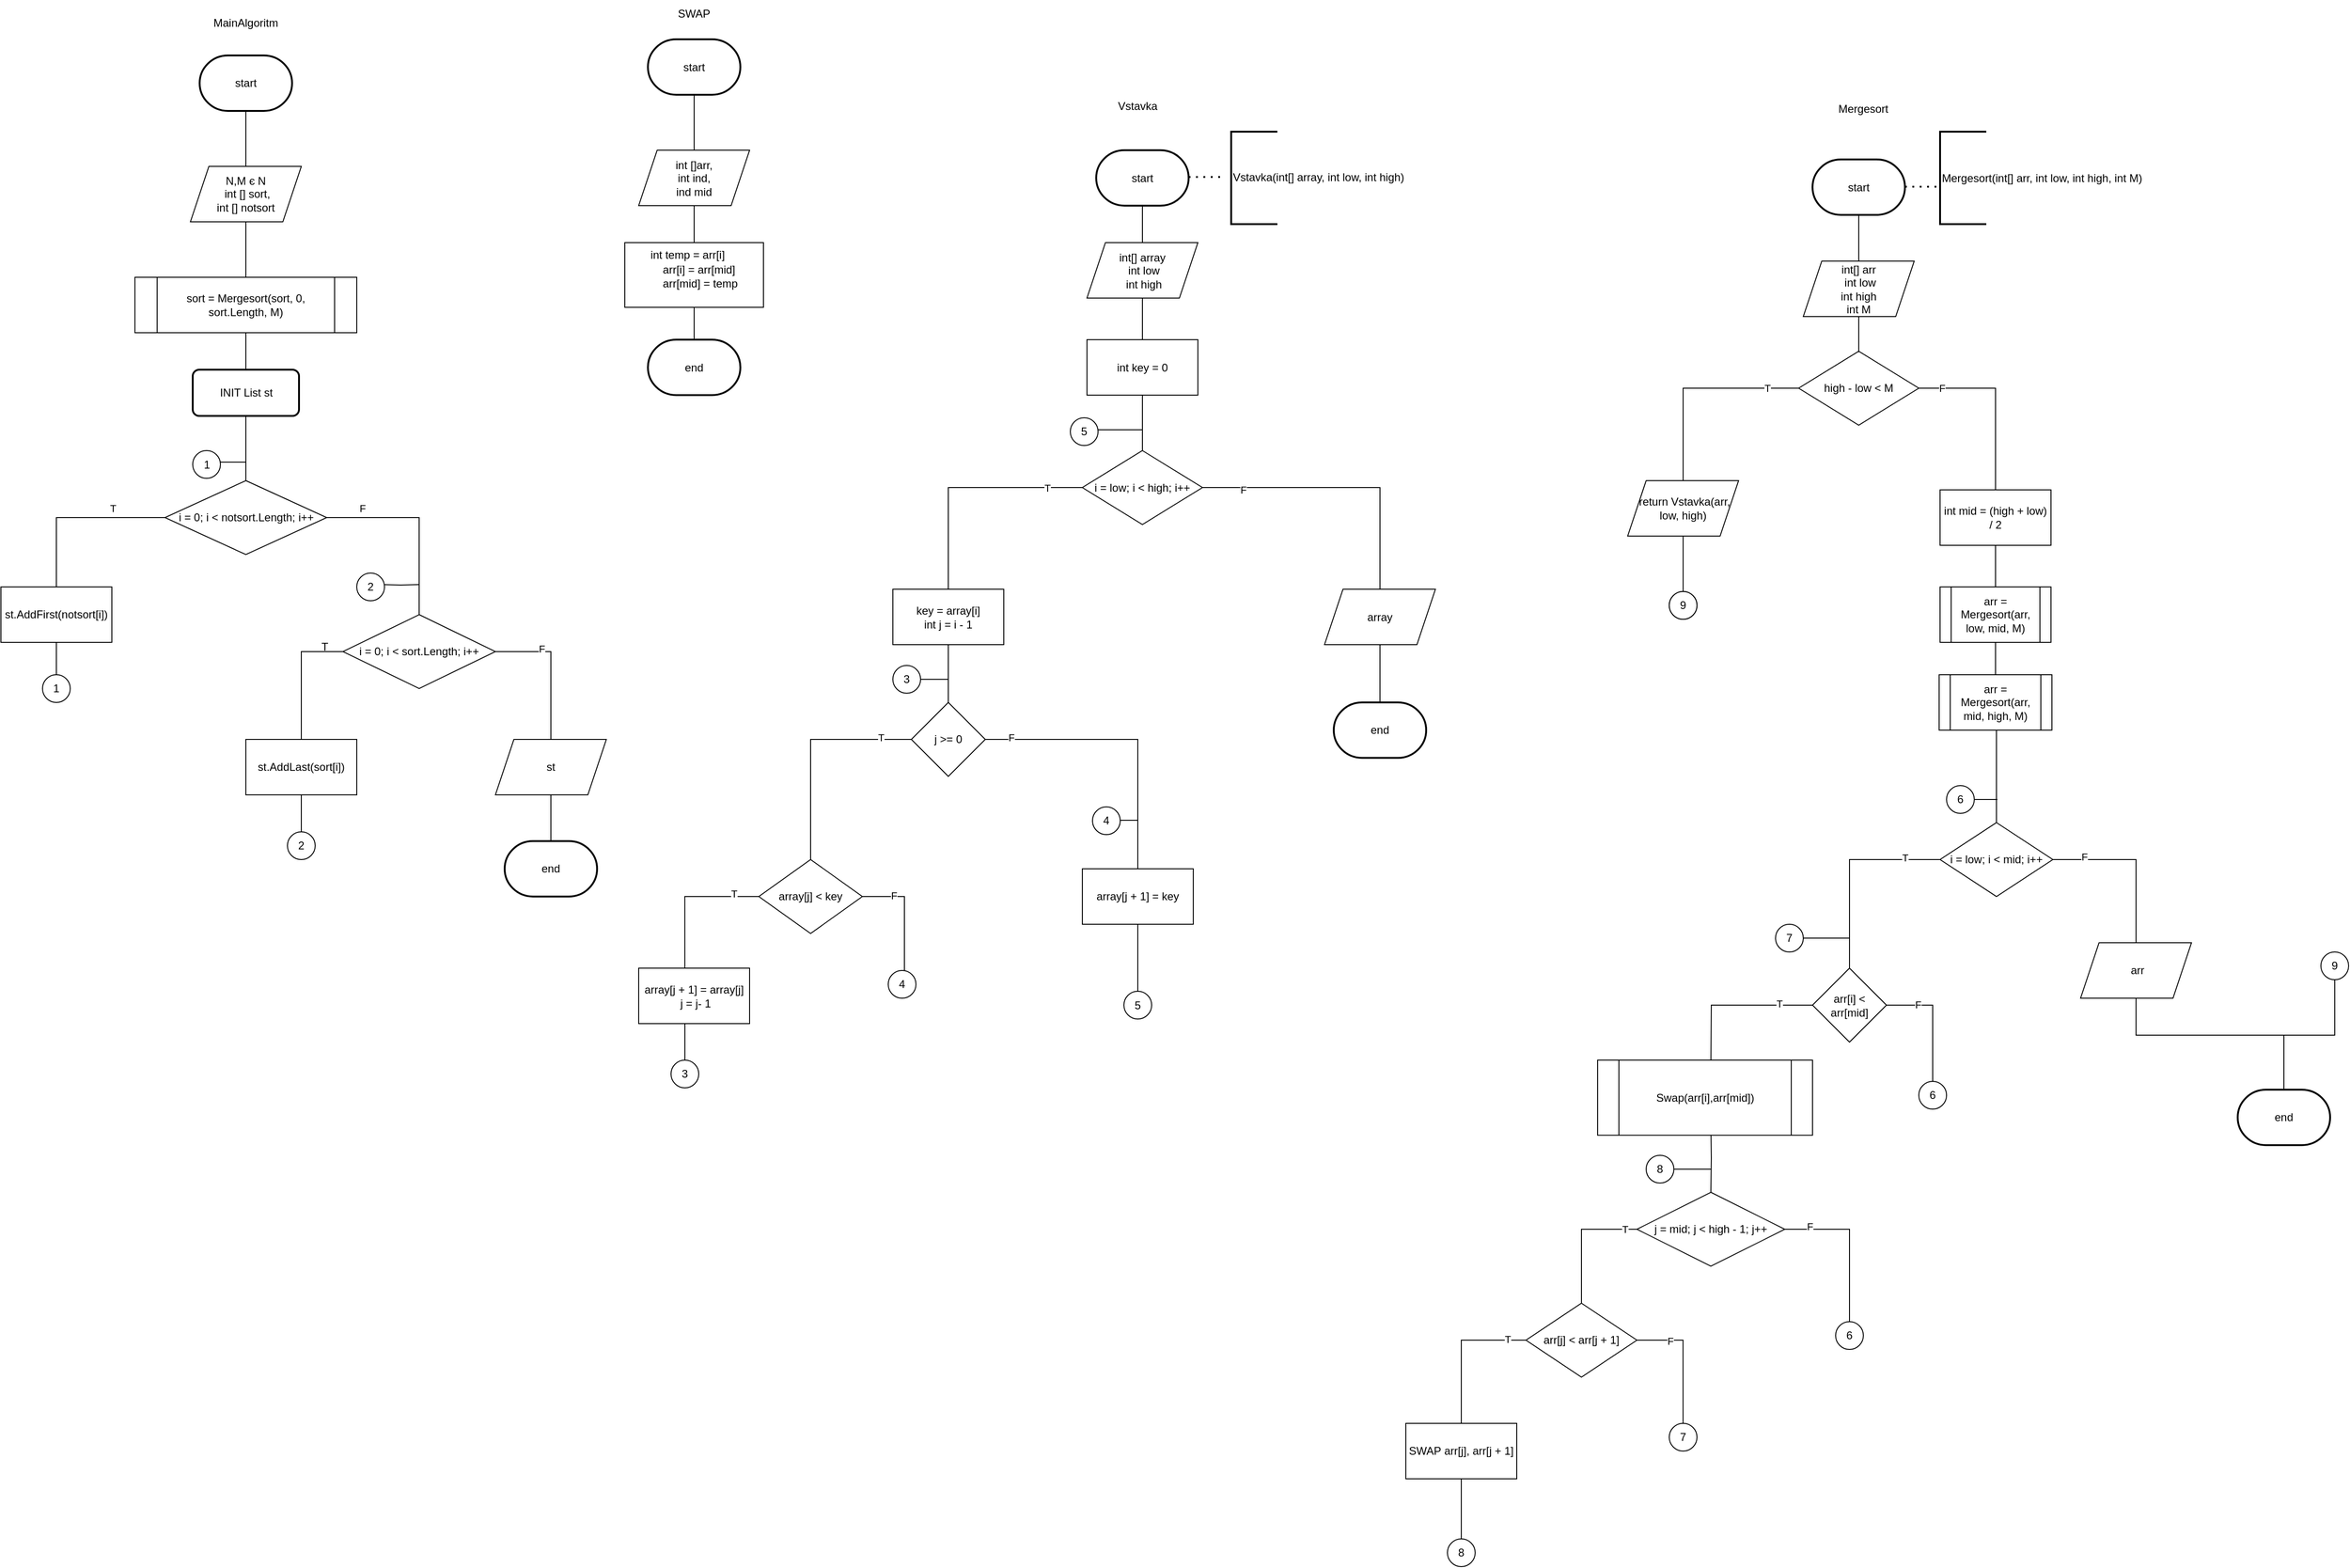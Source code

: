 <mxfile version="16.5.1" type="device"><diagram id="DckGM6H2Evl7tXMn9hUp" name="Сторінка-1"><mxGraphModel dx="1422" dy="2034" grid="1" gridSize="10" guides="1" tooltips="1" connect="1" arrows="1" fold="1" page="1" pageScale="1" pageWidth="827" pageHeight="1169" math="0" shadow="0"><root><mxCell id="0"/><mxCell id="1" parent="0"/><mxCell id="tF1_EeeEZ0RpfqIsoku8-1" value="" style="edgeStyle=orthogonalEdgeStyle;rounded=0;orthogonalLoop=1;jettySize=auto;html=1;endArrow=none;endFill=0;" parent="1" source="tF1_EeeEZ0RpfqIsoku8-2" target="tF1_EeeEZ0RpfqIsoku8-4" edge="1"><mxGeometry relative="1" as="geometry"/></mxCell><mxCell id="tF1_EeeEZ0RpfqIsoku8-2" value="start" style="strokeWidth=2;html=1;shape=mxgraph.flowchart.terminator;whiteSpace=wrap;" parent="1" vertex="1"><mxGeometry x="245" y="-10" width="100" height="60" as="geometry"/></mxCell><mxCell id="tF1_EeeEZ0RpfqIsoku8-3" value="" style="edgeStyle=orthogonalEdgeStyle;rounded=0;orthogonalLoop=1;jettySize=auto;html=1;endArrow=none;endFill=0;" parent="1" source="tF1_EeeEZ0RpfqIsoku8-4" target="tF1_EeeEZ0RpfqIsoku8-97" edge="1"><mxGeometry relative="1" as="geometry"/></mxCell><mxCell id="tF1_EeeEZ0RpfqIsoku8-4" value="N,M є N&lt;br&gt;&amp;nbsp;int [] sort,&lt;br&gt;int [] notsort" style="shape=parallelogram;perimeter=parallelogramPerimeter;whiteSpace=wrap;html=1;fixedSize=1;" parent="1" vertex="1"><mxGeometry x="235" y="110" width="120" height="60" as="geometry"/></mxCell><mxCell id="tF1_EeeEZ0RpfqIsoku8-5" value="end" style="strokeWidth=2;html=1;shape=mxgraph.flowchart.terminator;whiteSpace=wrap;" parent="1" vertex="1"><mxGeometry x="575" y="840" width="100" height="60" as="geometry"/></mxCell><mxCell id="tF1_EeeEZ0RpfqIsoku8-6" value="MainAlgoritm" style="text;html=1;strokeColor=none;fillColor=none;align=center;verticalAlign=middle;whiteSpace=wrap;rounded=0;" parent="1" vertex="1"><mxGeometry x="260" y="-60" width="70" height="30" as="geometry"/></mxCell><mxCell id="tF1_EeeEZ0RpfqIsoku8-7" value="Vstavka" style="text;html=1;strokeColor=none;fillColor=none;align=center;verticalAlign=middle;whiteSpace=wrap;rounded=0;" parent="1" vertex="1"><mxGeometry x="1230" y="30" width="60" height="30" as="geometry"/></mxCell><mxCell id="tF1_EeeEZ0RpfqIsoku8-8" style="edgeStyle=orthogonalEdgeStyle;rounded=0;orthogonalLoop=1;jettySize=auto;html=1;entryX=0.5;entryY=0;entryDx=0;entryDy=0;endArrow=none;endFill=0;startArrow=none;" parent="1" source="tF1_EeeEZ0RpfqIsoku8-93" target="tF1_EeeEZ0RpfqIsoku8-14" edge="1"><mxGeometry relative="1" as="geometry"/></mxCell><mxCell id="tF1_EeeEZ0RpfqIsoku8-9" value="start" style="strokeWidth=2;html=1;shape=mxgraph.flowchart.terminator;whiteSpace=wrap;" parent="1" vertex="1"><mxGeometry x="1215" y="92.5" width="100" height="60" as="geometry"/></mxCell><mxCell id="tF1_EeeEZ0RpfqIsoku8-10" value="" style="endArrow=none;dashed=1;html=1;dashPattern=1 3;strokeWidth=2;rounded=0;entryX=0;entryY=0.5;entryDx=0;entryDy=0;entryPerimeter=0;exitX=1;exitY=0.5;exitDx=0;exitDy=0;exitPerimeter=0;" parent="1" edge="1"><mxGeometry width="50" height="50" relative="1" as="geometry"><mxPoint x="1315" y="121.5" as="sourcePoint"/><mxPoint x="1355" y="121.5" as="targetPoint"/></mxGeometry></mxCell><mxCell id="tF1_EeeEZ0RpfqIsoku8-11" value="" style="strokeWidth=2;html=1;shape=mxgraph.flowchart.annotation_1;align=left;pointerEvents=1;" parent="1" vertex="1"><mxGeometry x="1361" y="72.5" width="50" height="100" as="geometry"/></mxCell><mxCell id="tF1_EeeEZ0RpfqIsoku8-12" value="Vstavka(int[] array, int low, int high)" style="text;whiteSpace=wrap;html=1;" parent="1" vertex="1"><mxGeometry x="1361" y="107.5" width="210" height="30" as="geometry"/></mxCell><mxCell id="tF1_EeeEZ0RpfqIsoku8-13" value="" style="edgeStyle=orthogonalEdgeStyle;rounded=0;orthogonalLoop=1;jettySize=auto;html=1;endArrow=none;endFill=0;" parent="1" source="tF1_EeeEZ0RpfqIsoku8-14" target="tF1_EeeEZ0RpfqIsoku8-19" edge="1"><mxGeometry relative="1" as="geometry"/></mxCell><mxCell id="tF1_EeeEZ0RpfqIsoku8-14" value="int key = 0" style="rounded=0;whiteSpace=wrap;html=1;" parent="1" vertex="1"><mxGeometry x="1205" y="297.5" width="120" height="60" as="geometry"/></mxCell><mxCell id="tF1_EeeEZ0RpfqIsoku8-15" style="edgeStyle=orthogonalEdgeStyle;rounded=0;orthogonalLoop=1;jettySize=auto;html=1;endArrow=none;endFill=0;" parent="1" source="tF1_EeeEZ0RpfqIsoku8-19" target="tF1_EeeEZ0RpfqIsoku8-21" edge="1"><mxGeometry relative="1" as="geometry"/></mxCell><mxCell id="tF1_EeeEZ0RpfqIsoku8-16" value="F" style="edgeLabel;html=1;align=center;verticalAlign=middle;resizable=0;points=[];" parent="tF1_EeeEZ0RpfqIsoku8-15" vertex="1" connectable="0"><mxGeometry x="-0.709" y="-2" relative="1" as="geometry"><mxPoint as="offset"/></mxGeometry></mxCell><mxCell id="tF1_EeeEZ0RpfqIsoku8-17" style="edgeStyle=orthogonalEdgeStyle;rounded=0;orthogonalLoop=1;jettySize=auto;html=1;endArrow=none;endFill=0;" parent="1" source="tF1_EeeEZ0RpfqIsoku8-19" target="tF1_EeeEZ0RpfqIsoku8-23" edge="1"><mxGeometry relative="1" as="geometry"/></mxCell><mxCell id="tF1_EeeEZ0RpfqIsoku8-18" value="T" style="edgeLabel;html=1;align=center;verticalAlign=middle;resizable=0;points=[];" parent="tF1_EeeEZ0RpfqIsoku8-17" vertex="1" connectable="0"><mxGeometry x="-0.698" relative="1" as="geometry"><mxPoint as="offset"/></mxGeometry></mxCell><mxCell id="tF1_EeeEZ0RpfqIsoku8-19" value="i = low; i &amp;lt; high; i++" style="rhombus;whiteSpace=wrap;html=1;" parent="1" vertex="1"><mxGeometry x="1200" y="417.5" width="130" height="80" as="geometry"/></mxCell><mxCell id="tF1_EeeEZ0RpfqIsoku8-20" value="" style="edgeStyle=orthogonalEdgeStyle;rounded=0;orthogonalLoop=1;jettySize=auto;html=1;endArrow=none;endFill=0;" parent="1" source="tF1_EeeEZ0RpfqIsoku8-21" target="tF1_EeeEZ0RpfqIsoku8-121" edge="1"><mxGeometry relative="1" as="geometry"/></mxCell><mxCell id="tF1_EeeEZ0RpfqIsoku8-21" value="array" style="shape=parallelogram;perimeter=parallelogramPerimeter;whiteSpace=wrap;html=1;fixedSize=1;" parent="1" vertex="1"><mxGeometry x="1462" y="567.5" width="120" height="60" as="geometry"/></mxCell><mxCell id="tF1_EeeEZ0RpfqIsoku8-22" value="" style="edgeStyle=orthogonalEdgeStyle;rounded=0;orthogonalLoop=1;jettySize=auto;html=1;endArrow=none;endFill=0;" parent="1" source="tF1_EeeEZ0RpfqIsoku8-23" target="tF1_EeeEZ0RpfqIsoku8-28" edge="1"><mxGeometry relative="1" as="geometry"/></mxCell><mxCell id="tF1_EeeEZ0RpfqIsoku8-23" value="&lt;div&gt;key = array[i]&lt;/div&gt;&lt;div&gt;int j = i - 1&lt;/div&gt;" style="rounded=0;whiteSpace=wrap;html=1;" parent="1" vertex="1"><mxGeometry x="995" y="567.5" width="120" height="60" as="geometry"/></mxCell><mxCell id="tF1_EeeEZ0RpfqIsoku8-24" style="edgeStyle=orthogonalEdgeStyle;rounded=0;orthogonalLoop=1;jettySize=auto;html=1;endArrow=none;endFill=0;" parent="1" source="tF1_EeeEZ0RpfqIsoku8-28" target="tF1_EeeEZ0RpfqIsoku8-30" edge="1"><mxGeometry relative="1" as="geometry"/></mxCell><mxCell id="tF1_EeeEZ0RpfqIsoku8-25" value="F" style="edgeLabel;html=1;align=center;verticalAlign=middle;resizable=0;points=[];" parent="tF1_EeeEZ0RpfqIsoku8-24" vertex="1" connectable="0"><mxGeometry x="-0.816" y="2" relative="1" as="geometry"><mxPoint as="offset"/></mxGeometry></mxCell><mxCell id="tF1_EeeEZ0RpfqIsoku8-26" style="edgeStyle=orthogonalEdgeStyle;rounded=0;orthogonalLoop=1;jettySize=auto;html=1;endArrow=none;endFill=0;" parent="1" source="tF1_EeeEZ0RpfqIsoku8-28" target="tF1_EeeEZ0RpfqIsoku8-35" edge="1"><mxGeometry relative="1" as="geometry"/></mxCell><mxCell id="tF1_EeeEZ0RpfqIsoku8-27" value="T" style="edgeLabel;html=1;align=center;verticalAlign=middle;resizable=0;points=[];" parent="tF1_EeeEZ0RpfqIsoku8-26" vertex="1" connectable="0"><mxGeometry x="-0.721" y="-2" relative="1" as="geometry"><mxPoint as="offset"/></mxGeometry></mxCell><mxCell id="tF1_EeeEZ0RpfqIsoku8-28" value="j &amp;gt;= 0" style="rhombus;whiteSpace=wrap;html=1;" parent="1" vertex="1"><mxGeometry x="1015" y="690" width="80" height="80" as="geometry"/></mxCell><mxCell id="tF1_EeeEZ0RpfqIsoku8-29" value="" style="edgeStyle=orthogonalEdgeStyle;rounded=0;orthogonalLoop=1;jettySize=auto;html=1;endArrow=none;endFill=0;" parent="1" source="tF1_EeeEZ0RpfqIsoku8-30" edge="1"><mxGeometry relative="1" as="geometry"><mxPoint x="1260" y="1010" as="targetPoint"/></mxGeometry></mxCell><mxCell id="tF1_EeeEZ0RpfqIsoku8-30" value="array[j + 1] = key" style="rounded=0;whiteSpace=wrap;html=1;" parent="1" vertex="1"><mxGeometry x="1200" y="870" width="120" height="60" as="geometry"/></mxCell><mxCell id="tF1_EeeEZ0RpfqIsoku8-31" style="edgeStyle=orthogonalEdgeStyle;rounded=0;orthogonalLoop=1;jettySize=auto;html=1;entryX=0.5;entryY=0;entryDx=0;entryDy=0;endArrow=none;endFill=0;" parent="1" source="tF1_EeeEZ0RpfqIsoku8-35" edge="1"><mxGeometry relative="1" as="geometry"><Array as="points"><mxPoint x="1007" y="900"/></Array><mxPoint x="1007.5" y="990" as="targetPoint"/></mxGeometry></mxCell><mxCell id="tF1_EeeEZ0RpfqIsoku8-32" value="F" style="edgeLabel;html=1;align=center;verticalAlign=middle;resizable=0;points=[];" parent="tF1_EeeEZ0RpfqIsoku8-31" vertex="1" connectable="0"><mxGeometry x="-0.496" y="1" relative="1" as="geometry"><mxPoint as="offset"/></mxGeometry></mxCell><mxCell id="tF1_EeeEZ0RpfqIsoku8-33" style="edgeStyle=orthogonalEdgeStyle;rounded=0;orthogonalLoop=1;jettySize=auto;html=1;entryX=0.416;entryY=-0.009;entryDx=0;entryDy=0;entryPerimeter=0;endArrow=none;endFill=0;" parent="1" source="tF1_EeeEZ0RpfqIsoku8-35" target="tF1_EeeEZ0RpfqIsoku8-38" edge="1"><mxGeometry relative="1" as="geometry"><Array as="points"><mxPoint x="770" y="900"/></Array></mxGeometry></mxCell><mxCell id="tF1_EeeEZ0RpfqIsoku8-34" value="T" style="edgeLabel;html=1;align=center;verticalAlign=middle;resizable=0;points=[];" parent="tF1_EeeEZ0RpfqIsoku8-33" vertex="1" connectable="0"><mxGeometry x="-0.663" y="-3" relative="1" as="geometry"><mxPoint x="-1" as="offset"/></mxGeometry></mxCell><mxCell id="tF1_EeeEZ0RpfqIsoku8-35" value="array[j] &amp;lt; key" style="rhombus;whiteSpace=wrap;html=1;" parent="1" vertex="1"><mxGeometry x="850" y="860" width="112" height="80" as="geometry"/></mxCell><mxCell id="tF1_EeeEZ0RpfqIsoku8-36" style="edgeStyle=orthogonalEdgeStyle;rounded=0;orthogonalLoop=1;jettySize=auto;html=1;endArrow=none;endFill=0;" parent="1" edge="1"><mxGeometry relative="1" as="geometry"><mxPoint x="1260" y="817.5" as="targetPoint"/><mxPoint x="1235" y="817.5" as="sourcePoint"/></mxGeometry></mxCell><mxCell id="tF1_EeeEZ0RpfqIsoku8-37" value="" style="edgeStyle=orthogonalEdgeStyle;rounded=0;orthogonalLoop=1;jettySize=auto;html=1;endArrow=none;endFill=0;" parent="1" source="tF1_EeeEZ0RpfqIsoku8-38" edge="1"><mxGeometry relative="1" as="geometry"><Array as="points"><mxPoint x="770" y="1070"/><mxPoint x="770" y="1070"/></Array><mxPoint x="770" y="1090" as="targetPoint"/></mxGeometry></mxCell><mxCell id="tF1_EeeEZ0RpfqIsoku8-38" value="&lt;div&gt;array[j + 1] = array[j]&lt;/div&gt;&lt;div&gt;&amp;nbsp;j = j- 1&lt;/div&gt;" style="rounded=0;whiteSpace=wrap;html=1;" parent="1" vertex="1"><mxGeometry x="720" y="977.5" width="120" height="60" as="geometry"/></mxCell><mxCell id="tF1_EeeEZ0RpfqIsoku8-39" style="edgeStyle=orthogonalEdgeStyle;rounded=0;orthogonalLoop=1;jettySize=auto;html=1;endArrow=none;endFill=0;" parent="1" edge="1"><mxGeometry relative="1" as="geometry"><mxPoint x="1265" y="395.0" as="targetPoint"/><mxPoint x="1215" y="395.0" as="sourcePoint"/></mxGeometry></mxCell><mxCell id="tF1_EeeEZ0RpfqIsoku8-40" style="edgeStyle=orthogonalEdgeStyle;rounded=0;orthogonalLoop=1;jettySize=auto;html=1;endArrow=none;endFill=0;" parent="1" edge="1"><mxGeometry relative="1" as="geometry"><mxPoint x="1055" y="665" as="targetPoint"/><mxPoint x="1017.5" y="665" as="sourcePoint"/></mxGeometry></mxCell><mxCell id="tF1_EeeEZ0RpfqIsoku8-41" style="edgeStyle=orthogonalEdgeStyle;rounded=0;orthogonalLoop=1;jettySize=auto;html=1;endArrow=none;endFill=0;startArrow=none;" parent="1" source="tF1_EeeEZ0RpfqIsoku8-91" target="tF1_EeeEZ0RpfqIsoku8-50" edge="1"><mxGeometry relative="1" as="geometry"/></mxCell><mxCell id="tF1_EeeEZ0RpfqIsoku8-42" value="start" style="strokeWidth=2;html=1;shape=mxgraph.flowchart.terminator;whiteSpace=wrap;" parent="1" vertex="1"><mxGeometry x="1990" y="102.5" width="100" height="60" as="geometry"/></mxCell><mxCell id="tF1_EeeEZ0RpfqIsoku8-43" value="Mergesort" style="text;html=1;strokeColor=none;fillColor=none;align=center;verticalAlign=middle;whiteSpace=wrap;rounded=0;" parent="1" vertex="1"><mxGeometry x="2015" y="32.5" width="60" height="30" as="geometry"/></mxCell><mxCell id="tF1_EeeEZ0RpfqIsoku8-44" value="" style="endArrow=none;dashed=1;html=1;dashPattern=1 3;strokeWidth=2;rounded=0;entryX=0;entryY=0.5;entryDx=0;entryDy=0;entryPerimeter=0;exitX=1;exitY=0.5;exitDx=0;exitDy=0;exitPerimeter=0;" parent="1" edge="1"><mxGeometry width="50" height="50" relative="1" as="geometry"><mxPoint x="2090" y="132.0" as="sourcePoint"/><mxPoint x="2130" y="132.0" as="targetPoint"/></mxGeometry></mxCell><mxCell id="tF1_EeeEZ0RpfqIsoku8-45" value="Mergesort(int[] arr, int low, int high, int M)" style="strokeWidth=2;html=1;shape=mxgraph.flowchart.annotation_1;align=left;pointerEvents=1;" parent="1" vertex="1"><mxGeometry x="2128" y="72.5" width="50" height="100" as="geometry"/></mxCell><mxCell id="tF1_EeeEZ0RpfqIsoku8-46" style="edgeStyle=orthogonalEdgeStyle;rounded=0;orthogonalLoop=1;jettySize=auto;html=1;entryX=0.5;entryY=0;entryDx=0;entryDy=0;endArrow=none;endFill=0;" parent="1" source="tF1_EeeEZ0RpfqIsoku8-50" target="tF1_EeeEZ0RpfqIsoku8-51" edge="1"><mxGeometry relative="1" as="geometry"/></mxCell><mxCell id="tF1_EeeEZ0RpfqIsoku8-47" value="T" style="edgeLabel;html=1;align=center;verticalAlign=middle;resizable=0;points=[];" parent="tF1_EeeEZ0RpfqIsoku8-46" vertex="1" connectable="0"><mxGeometry x="-0.7" relative="1" as="geometry"><mxPoint as="offset"/></mxGeometry></mxCell><mxCell id="tF1_EeeEZ0RpfqIsoku8-48" style="edgeStyle=orthogonalEdgeStyle;rounded=0;orthogonalLoop=1;jettySize=auto;html=1;entryX=0.577;entryY=0.014;entryDx=0;entryDy=0;entryPerimeter=0;endArrow=none;endFill=0;" parent="1" edge="1"><mxGeometry relative="1" as="geometry"><mxPoint x="2102.981" y="349.989" as="sourcePoint"/><mxPoint x="2195.24" y="460.84" as="targetPoint"/><Array as="points"><mxPoint x="2188" y="350"/><mxPoint x="2188" y="461"/></Array></mxGeometry></mxCell><mxCell id="tF1_EeeEZ0RpfqIsoku8-49" value="F" style="edgeLabel;html=1;align=center;verticalAlign=middle;resizable=0;points=[];" parent="tF1_EeeEZ0RpfqIsoku8-48" vertex="1" connectable="0"><mxGeometry x="-0.738" relative="1" as="geometry"><mxPoint as="offset"/></mxGeometry></mxCell><mxCell id="tF1_EeeEZ0RpfqIsoku8-50" value="high - low &amp;lt; M" style="rhombus;whiteSpace=wrap;html=1;" parent="1" vertex="1"><mxGeometry x="1975" y="310" width="130" height="80" as="geometry"/></mxCell><mxCell id="tF1_EeeEZ0RpfqIsoku8-133" value="" style="edgeStyle=orthogonalEdgeStyle;rounded=0;orthogonalLoop=1;jettySize=auto;html=1;endArrow=none;endFill=0;" parent="1" source="tF1_EeeEZ0RpfqIsoku8-51" target="tF1_EeeEZ0RpfqIsoku8-132" edge="1"><mxGeometry relative="1" as="geometry"/></mxCell><mxCell id="tF1_EeeEZ0RpfqIsoku8-51" value="&amp;nbsp;return Vstavka(arr, low, high)" style="shape=parallelogram;perimeter=parallelogramPerimeter;whiteSpace=wrap;html=1;fixedSize=1;" parent="1" vertex="1"><mxGeometry x="1790" y="450" width="120" height="60" as="geometry"/></mxCell><mxCell id="tF1_EeeEZ0RpfqIsoku8-52" value="" style="edgeStyle=orthogonalEdgeStyle;rounded=0;orthogonalLoop=1;jettySize=auto;html=1;endArrow=none;endFill=0;" parent="1" edge="1"><mxGeometry relative="1" as="geometry"><mxPoint x="2188" y="520" as="sourcePoint"/><mxPoint x="2188" y="565" as="targetPoint"/></mxGeometry></mxCell><mxCell id="tF1_EeeEZ0RpfqIsoku8-53" value="int mid = (high + low) / 2" style="rounded=0;whiteSpace=wrap;html=1;" parent="1" vertex="1"><mxGeometry x="2128" y="460" width="120" height="60" as="geometry"/></mxCell><mxCell id="tF1_EeeEZ0RpfqIsoku8-54" value="" style="edgeStyle=orthogonalEdgeStyle;rounded=0;orthogonalLoop=1;jettySize=auto;html=1;endArrow=none;endFill=0;" parent="1" source="tF1_EeeEZ0RpfqIsoku8-55" target="tF1_EeeEZ0RpfqIsoku8-57" edge="1"><mxGeometry relative="1" as="geometry"/></mxCell><mxCell id="tF1_EeeEZ0RpfqIsoku8-55" value="arr = Mergesort(arr, low, mid, M)" style="shape=process;whiteSpace=wrap;html=1;backgroundOutline=1;" parent="1" vertex="1"><mxGeometry x="2128" y="565" width="120" height="60" as="geometry"/></mxCell><mxCell id="tF1_EeeEZ0RpfqIsoku8-56" value="" style="edgeStyle=orthogonalEdgeStyle;rounded=0;orthogonalLoop=1;jettySize=auto;html=1;endArrow=none;endFill=0;" parent="1" target="tF1_EeeEZ0RpfqIsoku8-62" edge="1"><mxGeometry relative="1" as="geometry"><mxPoint x="2168" y="720" as="sourcePoint"/><mxPoint x="2169" y="820" as="targetPoint"/><Array as="points"><mxPoint x="2189" y="720"/></Array></mxGeometry></mxCell><mxCell id="tF1_EeeEZ0RpfqIsoku8-57" value="arr = Mergesort(arr, mid, high, M)" style="shape=process;whiteSpace=wrap;html=1;backgroundOutline=1;" parent="1" vertex="1"><mxGeometry x="2127" y="660" width="122" height="60" as="geometry"/></mxCell><mxCell id="tF1_EeeEZ0RpfqIsoku8-58" style="edgeStyle=orthogonalEdgeStyle;rounded=0;orthogonalLoop=1;jettySize=auto;html=1;entryX=0.569;entryY=0.025;entryDx=0;entryDy=0;entryPerimeter=0;endArrow=none;endFill=0;" parent="1" source="tF1_EeeEZ0RpfqIsoku8-62" target="tF1_EeeEZ0RpfqIsoku8-64" edge="1"><mxGeometry relative="1" as="geometry"><Array as="points"><mxPoint x="2340" y="860"/><mxPoint x="2340" y="972"/></Array></mxGeometry></mxCell><mxCell id="tF1_EeeEZ0RpfqIsoku8-59" value="F" style="edgeLabel;html=1;align=center;verticalAlign=middle;resizable=0;points=[];" parent="tF1_EeeEZ0RpfqIsoku8-58" vertex="1" connectable="0"><mxGeometry x="-0.706" y="3" relative="1" as="geometry"><mxPoint as="offset"/></mxGeometry></mxCell><mxCell id="tF1_EeeEZ0RpfqIsoku8-60" style="edgeStyle=orthogonalEdgeStyle;rounded=0;orthogonalLoop=1;jettySize=auto;html=1;entryX=0.5;entryY=0;entryDx=0;entryDy=0;endArrow=none;endFill=0;" parent="1" source="tF1_EeeEZ0RpfqIsoku8-62" target="tF1_EeeEZ0RpfqIsoku8-69" edge="1"><mxGeometry relative="1" as="geometry"/></mxCell><mxCell id="tF1_EeeEZ0RpfqIsoku8-61" value="T" style="edgeLabel;html=1;align=center;verticalAlign=middle;resizable=0;points=[];" parent="tF1_EeeEZ0RpfqIsoku8-60" vertex="1" connectable="0"><mxGeometry x="-0.647" y="-2" relative="1" as="geometry"><mxPoint as="offset"/></mxGeometry></mxCell><mxCell id="tF1_EeeEZ0RpfqIsoku8-62" value="i = low; i &amp;lt; mid; i++" style="rhombus;whiteSpace=wrap;html=1;" parent="1" vertex="1"><mxGeometry x="2128" y="820" width="122" height="80" as="geometry"/></mxCell><mxCell id="tF1_EeeEZ0RpfqIsoku8-63" value="" style="edgeStyle=orthogonalEdgeStyle;rounded=0;orthogonalLoop=1;jettySize=auto;html=1;endArrow=none;endFill=0;" parent="1" source="tF1_EeeEZ0RpfqIsoku8-64" target="tF1_EeeEZ0RpfqIsoku8-122" edge="1"><mxGeometry relative="1" as="geometry"><Array as="points"><mxPoint x="2340" y="1050"/><mxPoint x="2500" y="1050"/></Array></mxGeometry></mxCell><mxCell id="tF1_EeeEZ0RpfqIsoku8-64" value="&amp;nbsp;arr" style="shape=parallelogram;perimeter=parallelogramPerimeter;whiteSpace=wrap;html=1;fixedSize=1;" parent="1" vertex="1"><mxGeometry x="2280" y="950" width="120" height="60" as="geometry"/></mxCell><mxCell id="tF1_EeeEZ0RpfqIsoku8-65" style="edgeStyle=orthogonalEdgeStyle;rounded=0;orthogonalLoop=1;jettySize=auto;html=1;entryX=0.5;entryY=0;entryDx=0;entryDy=0;endArrow=none;endFill=0;" parent="1" source="tF1_EeeEZ0RpfqIsoku8-69" target="tF1_EeeEZ0RpfqIsoku8-70" edge="1"><mxGeometry relative="1" as="geometry"/></mxCell><mxCell id="tF1_EeeEZ0RpfqIsoku8-66" value="F" style="edgeLabel;html=1;align=center;verticalAlign=middle;resizable=0;points=[];" parent="tF1_EeeEZ0RpfqIsoku8-65" vertex="1" connectable="0"><mxGeometry x="-0.484" y="1" relative="1" as="geometry"><mxPoint as="offset"/></mxGeometry></mxCell><mxCell id="tF1_EeeEZ0RpfqIsoku8-67" style="edgeStyle=orthogonalEdgeStyle;rounded=0;orthogonalLoop=1;jettySize=auto;html=1;endArrow=none;endFill=0;" parent="1" source="tF1_EeeEZ0RpfqIsoku8-69" edge="1"><mxGeometry relative="1" as="geometry"><mxPoint x="1880" y="1085" as="targetPoint"/></mxGeometry></mxCell><mxCell id="tF1_EeeEZ0RpfqIsoku8-68" value="T" style="edgeLabel;html=1;align=center;verticalAlign=middle;resizable=0;points=[];" parent="tF1_EeeEZ0RpfqIsoku8-67" vertex="1" connectable="0"><mxGeometry x="-0.587" y="-2" relative="1" as="geometry"><mxPoint as="offset"/></mxGeometry></mxCell><mxCell id="tF1_EeeEZ0RpfqIsoku8-69" value="arr[i] &amp;lt; arr[mid]" style="rhombus;whiteSpace=wrap;html=1;" parent="1" vertex="1"><mxGeometry x="1990" y="977.5" width="80" height="80" as="geometry"/></mxCell><mxCell id="tF1_EeeEZ0RpfqIsoku8-70" value="6" style="ellipse;whiteSpace=wrap;html=1;aspect=fixed;" parent="1" vertex="1"><mxGeometry x="2105" y="1100" width="30" height="30" as="geometry"/></mxCell><mxCell id="tF1_EeeEZ0RpfqIsoku8-71" style="edgeStyle=orthogonalEdgeStyle;rounded=0;orthogonalLoop=1;jettySize=auto;html=1;endArrow=none;endFill=0;" parent="1" source="tF1_EeeEZ0RpfqIsoku8-72" edge="1"><mxGeometry relative="1" as="geometry"><mxPoint x="2190" y="795" as="targetPoint"/></mxGeometry></mxCell><mxCell id="tF1_EeeEZ0RpfqIsoku8-72" value="6" style="ellipse;whiteSpace=wrap;html=1;aspect=fixed;" parent="1" vertex="1"><mxGeometry x="2135" y="780" width="30" height="30" as="geometry"/></mxCell><mxCell id="tF1_EeeEZ0RpfqIsoku8-73" value="" style="edgeStyle=orthogonalEdgeStyle;rounded=0;orthogonalLoop=1;jettySize=auto;html=1;endArrow=none;endFill=0;" parent="1" target="tF1_EeeEZ0RpfqIsoku8-79" edge="1"><mxGeometry relative="1" as="geometry"><mxPoint x="1880" y="1145" as="sourcePoint"/></mxGeometry></mxCell><mxCell id="tF1_EeeEZ0RpfqIsoku8-75" style="edgeStyle=orthogonalEdgeStyle;rounded=0;orthogonalLoop=1;jettySize=auto;html=1;entryX=0.5;entryY=0;entryDx=0;entryDy=0;endArrow=none;endFill=0;" parent="1" source="tF1_EeeEZ0RpfqIsoku8-79" target="tF1_EeeEZ0RpfqIsoku8-80" edge="1"><mxGeometry relative="1" as="geometry"/></mxCell><mxCell id="tF1_EeeEZ0RpfqIsoku8-76" value="F" style="edgeLabel;html=1;align=center;verticalAlign=middle;resizable=0;points=[];" parent="tF1_EeeEZ0RpfqIsoku8-75" vertex="1" connectable="0"><mxGeometry x="-0.686" y="3" relative="1" as="geometry"><mxPoint as="offset"/></mxGeometry></mxCell><mxCell id="tF1_EeeEZ0RpfqIsoku8-77" style="edgeStyle=orthogonalEdgeStyle;rounded=0;orthogonalLoop=1;jettySize=auto;html=1;entryX=0.5;entryY=0;entryDx=0;entryDy=0;endArrow=none;endFill=0;" parent="1" source="tF1_EeeEZ0RpfqIsoku8-79" target="tF1_EeeEZ0RpfqIsoku8-85" edge="1"><mxGeometry relative="1" as="geometry"><Array as="points"><mxPoint x="1740" y="1260"/></Array></mxGeometry></mxCell><mxCell id="tF1_EeeEZ0RpfqIsoku8-78" value="T" style="edgeLabel;html=1;align=center;verticalAlign=middle;resizable=0;points=[];" parent="tF1_EeeEZ0RpfqIsoku8-77" vertex="1" connectable="0"><mxGeometry x="-0.809" relative="1" as="geometry"><mxPoint as="offset"/></mxGeometry></mxCell><mxCell id="tF1_EeeEZ0RpfqIsoku8-79" value="j = mid; j &amp;lt; high - 1; j++" style="rhombus;whiteSpace=wrap;html=1;" parent="1" vertex="1"><mxGeometry x="1800" y="1220" width="160" height="80" as="geometry"/></mxCell><mxCell id="tF1_EeeEZ0RpfqIsoku8-80" value="6" style="ellipse;whiteSpace=wrap;html=1;aspect=fixed;" parent="1" vertex="1"><mxGeometry x="2015" y="1360" width="30" height="30" as="geometry"/></mxCell><mxCell id="tF1_EeeEZ0RpfqIsoku8-81" style="edgeStyle=orthogonalEdgeStyle;rounded=0;orthogonalLoop=1;jettySize=auto;html=1;endArrow=none;endFill=0;" parent="1" source="tF1_EeeEZ0RpfqIsoku8-85" target="tF1_EeeEZ0RpfqIsoku8-87" edge="1"><mxGeometry relative="1" as="geometry"/></mxCell><mxCell id="tF1_EeeEZ0RpfqIsoku8-82" value="T" style="edgeLabel;html=1;align=center;verticalAlign=middle;resizable=0;points=[];" parent="tF1_EeeEZ0RpfqIsoku8-81" vertex="1" connectable="0"><mxGeometry x="-0.75" y="-1" relative="1" as="geometry"><mxPoint as="offset"/></mxGeometry></mxCell><mxCell id="tF1_EeeEZ0RpfqIsoku8-83" style="edgeStyle=orthogonalEdgeStyle;rounded=0;orthogonalLoop=1;jettySize=auto;html=1;endArrow=none;endFill=0;" parent="1" source="tF1_EeeEZ0RpfqIsoku8-85" edge="1"><mxGeometry relative="1" as="geometry"><Array as="points"><mxPoint x="1850" y="1380"/></Array><mxPoint x="1849.941" y="1470" as="targetPoint"/></mxGeometry></mxCell><mxCell id="tF1_EeeEZ0RpfqIsoku8-84" value="F" style="edgeLabel;html=1;align=center;verticalAlign=middle;resizable=0;points=[];" parent="tF1_EeeEZ0RpfqIsoku8-83" vertex="1" connectable="0"><mxGeometry x="-0.488" y="-1" relative="1" as="geometry"><mxPoint as="offset"/></mxGeometry></mxCell><mxCell id="tF1_EeeEZ0RpfqIsoku8-85" value="arr[j] &amp;lt; arr[j + 1]" style="rhombus;whiteSpace=wrap;html=1;" parent="1" vertex="1"><mxGeometry x="1680" y="1340" width="120" height="80" as="geometry"/></mxCell><mxCell id="tF1_EeeEZ0RpfqIsoku8-86" value="" style="edgeStyle=orthogonalEdgeStyle;rounded=0;orthogonalLoop=1;jettySize=auto;html=1;endArrow=none;endFill=0;" parent="1" source="tF1_EeeEZ0RpfqIsoku8-87" target="tF1_EeeEZ0RpfqIsoku8-88" edge="1"><mxGeometry relative="1" as="geometry"/></mxCell><mxCell id="tF1_EeeEZ0RpfqIsoku8-87" value="&lt;span&gt;SWAP&amp;nbsp;&lt;/span&gt;arr[j], arr[j + 1]" style="rounded=0;whiteSpace=wrap;html=1;" parent="1" vertex="1"><mxGeometry x="1550" y="1470" width="120" height="60" as="geometry"/></mxCell><mxCell id="tF1_EeeEZ0RpfqIsoku8-88" value="8" style="ellipse;whiteSpace=wrap;html=1;aspect=fixed;" parent="1" vertex="1"><mxGeometry x="1595" y="1595" width="30" height="30" as="geometry"/></mxCell><mxCell id="tF1_EeeEZ0RpfqIsoku8-89" style="edgeStyle=orthogonalEdgeStyle;rounded=0;orthogonalLoop=1;jettySize=auto;html=1;endArrow=none;endFill=0;" parent="1" source="tF1_EeeEZ0RpfqIsoku8-90" edge="1"><mxGeometry relative="1" as="geometry"><mxPoint x="1880" y="1195" as="targetPoint"/><Array as="points"><mxPoint x="1860" y="1195"/><mxPoint x="1860" y="1195"/></Array></mxGeometry></mxCell><mxCell id="tF1_EeeEZ0RpfqIsoku8-90" value="8" style="ellipse;whiteSpace=wrap;html=1;aspect=fixed;" parent="1" vertex="1"><mxGeometry x="1810" y="1180" width="30" height="30" as="geometry"/></mxCell><mxCell id="tF1_EeeEZ0RpfqIsoku8-91" value="&lt;span style=&quot;text-align: left&quot;&gt;int[] arr&lt;br&gt;&amp;nbsp;int low&lt;br&gt;int high&lt;br&gt;int M&lt;/span&gt;" style="shape=parallelogram;perimeter=parallelogramPerimeter;whiteSpace=wrap;html=1;fixedSize=1;" parent="1" vertex="1"><mxGeometry x="1980" y="212.5" width="120" height="60" as="geometry"/></mxCell><mxCell id="tF1_EeeEZ0RpfqIsoku8-92" value="" style="edgeStyle=orthogonalEdgeStyle;rounded=0;orthogonalLoop=1;jettySize=auto;html=1;endArrow=none;endFill=0;" parent="1" source="tF1_EeeEZ0RpfqIsoku8-42" target="tF1_EeeEZ0RpfqIsoku8-91" edge="1"><mxGeometry relative="1" as="geometry"><mxPoint x="2040" y="162.5" as="sourcePoint"/><mxPoint x="2040" y="310" as="targetPoint"/></mxGeometry></mxCell><mxCell id="tF1_EeeEZ0RpfqIsoku8-93" value="&lt;span style=&quot;text-align: left&quot;&gt;int[] array&lt;br&gt;&amp;nbsp;int low&lt;br&gt;&amp;nbsp;int high&lt;/span&gt;" style="shape=parallelogram;perimeter=parallelogramPerimeter;whiteSpace=wrap;html=1;fixedSize=1;" parent="1" vertex="1"><mxGeometry x="1205" y="192.5" width="120" height="60" as="geometry"/></mxCell><mxCell id="tF1_EeeEZ0RpfqIsoku8-94" value="" style="edgeStyle=orthogonalEdgeStyle;rounded=0;orthogonalLoop=1;jettySize=auto;html=1;entryX=0.5;entryY=0;entryDx=0;entryDy=0;endArrow=none;endFill=0;" parent="1" source="tF1_EeeEZ0RpfqIsoku8-9" target="tF1_EeeEZ0RpfqIsoku8-93" edge="1"><mxGeometry relative="1" as="geometry"><mxPoint x="1265" y="152.5" as="sourcePoint"/><mxPoint x="1265" y="297.5" as="targetPoint"/></mxGeometry></mxCell><mxCell id="tF1_EeeEZ0RpfqIsoku8-95" value="" style="edgeStyle=orthogonalEdgeStyle;rounded=0;orthogonalLoop=1;jettySize=auto;html=1;endArrow=none;endFill=0;exitX=0.5;exitY=1;exitDx=0;exitDy=0;" parent="1" source="tF1_EeeEZ0RpfqIsoku8-120" target="tF1_EeeEZ0RpfqIsoku8-102" edge="1"><mxGeometry relative="1" as="geometry"><mxPoint x="295" y="382" as="sourcePoint"/></mxGeometry></mxCell><mxCell id="tF1_EeeEZ0RpfqIsoku8-96" style="edgeStyle=orthogonalEdgeStyle;rounded=0;orthogonalLoop=1;jettySize=auto;html=1;entryX=0.5;entryY=0;entryDx=0;entryDy=0;endArrow=none;endFill=0;" parent="1" source="tF1_EeeEZ0RpfqIsoku8-97" target="tF1_EeeEZ0RpfqIsoku8-120" edge="1"><mxGeometry relative="1" as="geometry"><mxPoint x="295" y="330" as="targetPoint"/></mxGeometry></mxCell><mxCell id="tF1_EeeEZ0RpfqIsoku8-97" value="sort = Mergesort(sort, 0, sort.Length, M)" style="shape=process;whiteSpace=wrap;html=1;backgroundOutline=1;" parent="1" vertex="1"><mxGeometry x="175" y="230" width="240" height="60" as="geometry"/></mxCell><mxCell id="tF1_EeeEZ0RpfqIsoku8-98" style="edgeStyle=orthogonalEdgeStyle;rounded=0;orthogonalLoop=1;jettySize=auto;html=1;endArrow=none;endFill=0;" parent="1" source="tF1_EeeEZ0RpfqIsoku8-102" target="tF1_EeeEZ0RpfqIsoku8-104" edge="1"><mxGeometry relative="1" as="geometry"/></mxCell><mxCell id="tF1_EeeEZ0RpfqIsoku8-99" value="T" style="edgeLabel;html=1;align=center;verticalAlign=middle;resizable=0;points=[];" parent="tF1_EeeEZ0RpfqIsoku8-98" vertex="1" connectable="0"><mxGeometry x="-0.489" y="3" relative="1" as="geometry"><mxPoint x="-8" y="-13" as="offset"/></mxGeometry></mxCell><mxCell id="tF1_EeeEZ0RpfqIsoku8-100" style="edgeStyle=orthogonalEdgeStyle;rounded=0;orthogonalLoop=1;jettySize=auto;html=1;endArrow=none;endFill=0;" parent="1" source="tF1_EeeEZ0RpfqIsoku8-102" target="tF1_EeeEZ0RpfqIsoku8-110" edge="1"><mxGeometry relative="1" as="geometry"/></mxCell><mxCell id="tF1_EeeEZ0RpfqIsoku8-101" value="F" style="edgeLabel;html=1;align=center;verticalAlign=middle;resizable=0;points=[];" parent="tF1_EeeEZ0RpfqIsoku8-100" vertex="1" connectable="0"><mxGeometry x="-0.626" y="-2" relative="1" as="geometry"><mxPoint y="-12" as="offset"/></mxGeometry></mxCell><mxCell id="tF1_EeeEZ0RpfqIsoku8-102" value="i = 0; i &amp;lt; notsort.Length; i++" style="rhombus;whiteSpace=wrap;html=1;" parent="1" vertex="1"><mxGeometry x="207.5" y="450" width="175" height="80" as="geometry"/></mxCell><mxCell id="tF1_EeeEZ0RpfqIsoku8-103" value="" style="edgeStyle=orthogonalEdgeStyle;rounded=0;orthogonalLoop=1;jettySize=auto;html=1;endArrow=none;endFill=0;" parent="1" source="tF1_EeeEZ0RpfqIsoku8-104" target="tF1_EeeEZ0RpfqIsoku8-105" edge="1"><mxGeometry relative="1" as="geometry"/></mxCell><mxCell id="tF1_EeeEZ0RpfqIsoku8-104" value="st.AddFirst(notsort[i])" style="rounded=0;whiteSpace=wrap;html=1;" parent="1" vertex="1"><mxGeometry x="30" y="565" width="120" height="60" as="geometry"/></mxCell><mxCell id="tF1_EeeEZ0RpfqIsoku8-105" value="1" style="ellipse;whiteSpace=wrap;html=1;aspect=fixed;" parent="1" vertex="1"><mxGeometry x="75" y="660" width="30" height="30" as="geometry"/></mxCell><mxCell id="tF1_EeeEZ0RpfqIsoku8-106" value="" style="edgeStyle=orthogonalEdgeStyle;rounded=0;orthogonalLoop=1;jettySize=auto;html=1;endArrow=none;endFill=0;startArrow=none;" parent="1" source="tF1_EeeEZ0RpfqIsoku8-123" edge="1"><mxGeometry relative="1" as="geometry"><mxPoint x="295" y="430.0" as="targetPoint"/><Array as="points"><mxPoint x="295" y="430"/></Array><mxPoint x="264.747" y="430" as="sourcePoint"/></mxGeometry></mxCell><mxCell id="tF1_EeeEZ0RpfqIsoku8-107" style="edgeStyle=orthogonalEdgeStyle;rounded=0;orthogonalLoop=1;jettySize=auto;html=1;endArrow=none;endFill=0;" parent="1" source="tF1_EeeEZ0RpfqIsoku8-110" target="tF1_EeeEZ0RpfqIsoku8-112" edge="1"><mxGeometry relative="1" as="geometry"><Array as="points"><mxPoint x="355" y="635"/></Array></mxGeometry></mxCell><mxCell id="tF1_EeeEZ0RpfqIsoku8-108" style="edgeStyle=orthogonalEdgeStyle;rounded=0;orthogonalLoop=1;jettySize=auto;html=1;endArrow=none;endFill=0;" parent="1" source="tF1_EeeEZ0RpfqIsoku8-110" target="tF1_EeeEZ0RpfqIsoku8-116" edge="1"><mxGeometry relative="1" as="geometry"><Array as="points"><mxPoint x="625" y="635"/></Array></mxGeometry></mxCell><mxCell id="tF1_EeeEZ0RpfqIsoku8-109" value="F" style="edgeLabel;html=1;align=center;verticalAlign=middle;resizable=0;points=[];" parent="tF1_EeeEZ0RpfqIsoku8-108" vertex="1" connectable="0"><mxGeometry x="-0.359" y="3" relative="1" as="geometry"><mxPoint as="offset"/></mxGeometry></mxCell><mxCell id="tF1_EeeEZ0RpfqIsoku8-110" value="i = 0; i &amp;lt; sort.Length; i++" style="rhombus;whiteSpace=wrap;html=1;" parent="1" vertex="1"><mxGeometry x="400" y="595" width="165" height="80" as="geometry"/></mxCell><mxCell id="tF1_EeeEZ0RpfqIsoku8-111" value="" style="edgeStyle=orthogonalEdgeStyle;rounded=0;orthogonalLoop=1;jettySize=auto;html=1;endArrow=none;endFill=0;" parent="1" source="tF1_EeeEZ0RpfqIsoku8-112" edge="1"><mxGeometry relative="1" as="geometry"><mxPoint x="355" y="840" as="targetPoint"/></mxGeometry></mxCell><mxCell id="tF1_EeeEZ0RpfqIsoku8-112" value="st.AddLast(sort[i])" style="rounded=0;whiteSpace=wrap;html=1;" parent="1" vertex="1"><mxGeometry x="295" y="730" width="120" height="60" as="geometry"/></mxCell><mxCell id="tF1_EeeEZ0RpfqIsoku8-113" value="T" style="text;html=1;align=center;verticalAlign=middle;resizable=0;points=[];autosize=1;strokeColor=none;fillColor=none;" parent="1" vertex="1"><mxGeometry x="370" y="620" width="20" height="20" as="geometry"/></mxCell><mxCell id="tF1_EeeEZ0RpfqIsoku8-114" style="edgeStyle=orthogonalEdgeStyle;rounded=0;orthogonalLoop=1;jettySize=auto;html=1;endArrow=none;endFill=0;" parent="1" edge="1"><mxGeometry relative="1" as="geometry"><mxPoint x="482" y="562.5" as="targetPoint"/><mxPoint x="442" y="562.5" as="sourcePoint"/></mxGeometry></mxCell><mxCell id="tF1_EeeEZ0RpfqIsoku8-115" value="" style="edgeStyle=orthogonalEdgeStyle;rounded=0;orthogonalLoop=1;jettySize=auto;html=1;endArrow=none;endFill=0;" parent="1" source="tF1_EeeEZ0RpfqIsoku8-116" edge="1"><mxGeometry relative="1" as="geometry"><mxPoint x="625" y="840" as="targetPoint"/></mxGeometry></mxCell><mxCell id="tF1_EeeEZ0RpfqIsoku8-116" value="st" style="shape=parallelogram;perimeter=parallelogramPerimeter;whiteSpace=wrap;html=1;fixedSize=1;" parent="1" vertex="1"><mxGeometry x="565" y="730" width="120" height="60" as="geometry"/></mxCell><mxCell id="tF1_EeeEZ0RpfqIsoku8-117" value="7" style="ellipse;whiteSpace=wrap;html=1;aspect=fixed;" parent="1" vertex="1"><mxGeometry x="1835" y="1470" width="30" height="30" as="geometry"/></mxCell><mxCell id="tF1_EeeEZ0RpfqIsoku8-118" style="edgeStyle=orthogonalEdgeStyle;rounded=0;orthogonalLoop=1;jettySize=auto;html=1;endArrow=none;endFill=0;" parent="1" source="tF1_EeeEZ0RpfqIsoku8-119" edge="1"><mxGeometry relative="1" as="geometry"><mxPoint x="2030" y="945" as="targetPoint"/></mxGeometry></mxCell><mxCell id="tF1_EeeEZ0RpfqIsoku8-119" value="7" style="ellipse;whiteSpace=wrap;html=1;aspect=fixed;" parent="1" vertex="1"><mxGeometry x="1950" y="930" width="30" height="30" as="geometry"/></mxCell><mxCell id="tF1_EeeEZ0RpfqIsoku8-120" value="INIT List st" style="rounded=1;whiteSpace=wrap;html=1;absoluteArcSize=1;arcSize=14;strokeWidth=2;" parent="1" vertex="1"><mxGeometry x="237.5" y="330" width="115" height="50" as="geometry"/></mxCell><mxCell id="tF1_EeeEZ0RpfqIsoku8-121" value="end" style="strokeWidth=2;html=1;shape=mxgraph.flowchart.terminator;whiteSpace=wrap;" parent="1" vertex="1"><mxGeometry x="1472" y="690" width="100" height="60" as="geometry"/></mxCell><mxCell id="tF1_EeeEZ0RpfqIsoku8-122" value="end" style="strokeWidth=2;html=1;shape=mxgraph.flowchart.terminator;whiteSpace=wrap;" parent="1" vertex="1"><mxGeometry x="2450" y="1109" width="100" height="60" as="geometry"/></mxCell><mxCell id="tF1_EeeEZ0RpfqIsoku8-123" value="1" style="ellipse;whiteSpace=wrap;html=1;aspect=fixed;" parent="1" vertex="1"><mxGeometry x="237.5" y="417.5" width="30" height="30" as="geometry"/></mxCell><mxCell id="tF1_EeeEZ0RpfqIsoku8-124" value="2" style="ellipse;whiteSpace=wrap;html=1;aspect=fixed;" parent="1" vertex="1"><mxGeometry x="340" y="830" width="30" height="30" as="geometry"/></mxCell><mxCell id="tF1_EeeEZ0RpfqIsoku8-125" value="2" style="ellipse;whiteSpace=wrap;html=1;aspect=fixed;" parent="1" vertex="1"><mxGeometry x="415" y="550" width="30" height="30" as="geometry"/></mxCell><mxCell id="tF1_EeeEZ0RpfqIsoku8-126" value="3" style="ellipse;whiteSpace=wrap;html=1;aspect=fixed;" parent="1" vertex="1"><mxGeometry x="755" y="1077" width="30" height="30" as="geometry"/></mxCell><mxCell id="tF1_EeeEZ0RpfqIsoku8-127" value="3" style="ellipse;whiteSpace=wrap;html=1;aspect=fixed;" parent="1" vertex="1"><mxGeometry x="995" y="650" width="30" height="30" as="geometry"/></mxCell><mxCell id="tF1_EeeEZ0RpfqIsoku8-128" value="4" style="ellipse;whiteSpace=wrap;html=1;aspect=fixed;" parent="1" vertex="1"><mxGeometry x="990" y="980" width="30" height="30" as="geometry"/></mxCell><mxCell id="tF1_EeeEZ0RpfqIsoku8-129" value="4" style="ellipse;whiteSpace=wrap;html=1;aspect=fixed;" parent="1" vertex="1"><mxGeometry x="1211" y="803" width="30" height="30" as="geometry"/></mxCell><mxCell id="tF1_EeeEZ0RpfqIsoku8-130" value="5" style="ellipse;whiteSpace=wrap;html=1;aspect=fixed;" parent="1" vertex="1"><mxGeometry x="1245" y="1002.5" width="30" height="30" as="geometry"/></mxCell><mxCell id="tF1_EeeEZ0RpfqIsoku8-131" value="5" style="ellipse;whiteSpace=wrap;html=1;aspect=fixed;" parent="1" vertex="1"><mxGeometry x="1187" y="382" width="30" height="30" as="geometry"/></mxCell><mxCell id="tF1_EeeEZ0RpfqIsoku8-132" value="9" style="ellipse;whiteSpace=wrap;html=1;aspect=fixed;" parent="1" vertex="1"><mxGeometry x="1835" y="570" width="30" height="30" as="geometry"/></mxCell><mxCell id="tF1_EeeEZ0RpfqIsoku8-134" value="9" style="ellipse;whiteSpace=wrap;html=1;aspect=fixed;" parent="1" vertex="1"><mxGeometry x="1835" y="570" width="30" height="30" as="geometry"/></mxCell><mxCell id="tF1_EeeEZ0RpfqIsoku8-136" style="edgeStyle=orthogonalEdgeStyle;rounded=0;orthogonalLoop=1;jettySize=auto;html=1;endArrow=none;endFill=0;" parent="1" source="tF1_EeeEZ0RpfqIsoku8-135" edge="1"><mxGeometry relative="1" as="geometry"><mxPoint x="2500" y="1100" as="targetPoint"/><Array as="points"><mxPoint x="2555" y="1050"/><mxPoint x="2500" y="1050"/></Array></mxGeometry></mxCell><mxCell id="tF1_EeeEZ0RpfqIsoku8-135" value="9" style="ellipse;whiteSpace=wrap;html=1;aspect=fixed;" parent="1" vertex="1"><mxGeometry x="2540" y="960" width="30" height="30" as="geometry"/></mxCell><mxCell id="TNQpkcGuYlJulSHPR0Jb-4" value="" style="edgeStyle=orthogonalEdgeStyle;rounded=0;orthogonalLoop=1;jettySize=auto;html=1;endArrow=none;endFill=0;" edge="1" parent="1" source="TNQpkcGuYlJulSHPR0Jb-1" target="TNQpkcGuYlJulSHPR0Jb-3"><mxGeometry relative="1" as="geometry"/></mxCell><mxCell id="TNQpkcGuYlJulSHPR0Jb-1" value="start" style="strokeWidth=2;html=1;shape=mxgraph.flowchart.terminator;whiteSpace=wrap;" vertex="1" parent="1"><mxGeometry x="730" y="-27.5" width="100" height="60" as="geometry"/></mxCell><mxCell id="TNQpkcGuYlJulSHPR0Jb-2" value="SWAP&lt;br&gt;" style="text;html=1;strokeColor=none;fillColor=none;align=center;verticalAlign=middle;whiteSpace=wrap;rounded=0;" vertex="1" parent="1"><mxGeometry x="750" y="-70" width="60" height="30" as="geometry"/></mxCell><mxCell id="TNQpkcGuYlJulSHPR0Jb-6" value="" style="edgeStyle=orthogonalEdgeStyle;rounded=0;orthogonalLoop=1;jettySize=auto;html=1;endArrow=none;endFill=0;" edge="1" parent="1" source="TNQpkcGuYlJulSHPR0Jb-3"><mxGeometry relative="1" as="geometry"><mxPoint x="780" y="200" as="targetPoint"/></mxGeometry></mxCell><mxCell id="TNQpkcGuYlJulSHPR0Jb-3" value="int []arr,&lt;br&gt;int ind,&lt;br&gt;ind mid" style="shape=parallelogram;perimeter=parallelogramPerimeter;whiteSpace=wrap;html=1;fixedSize=1;" vertex="1" parent="1"><mxGeometry x="720" y="92.5" width="120" height="60" as="geometry"/></mxCell><mxCell id="TNQpkcGuYlJulSHPR0Jb-10" value="" style="edgeStyle=orthogonalEdgeStyle;rounded=0;orthogonalLoop=1;jettySize=auto;html=1;fontFamily=Helvetica;fontSize=12;endArrow=none;endFill=0;" edge="1" parent="1" source="TNQpkcGuYlJulSHPR0Jb-7" target="TNQpkcGuYlJulSHPR0Jb-9"><mxGeometry relative="1" as="geometry"/></mxCell><mxCell id="TNQpkcGuYlJulSHPR0Jb-7" value="&lt;pre class=&quot;lang-cs s-code-block cye-lm-tag&quot; style=&quot;margin-top: 0px ; padding: 12px ; border: 0px ; font-stretch: inherit ; line-height: 1.308 ; vertical-align: baseline ; box-sizing: inherit ; width: auto ; max-height: 600px ; overflow: auto ; border-radius: 5px ; overflow-wrap: normal ; text-align: left&quot;&gt;&lt;code class=&quot;hljs language-csharp&quot; style=&quot;margin: 0px ; padding: 0px ; border: 0px ; font-style: inherit ; font-variant: inherit ; font-weight: inherit ; font-stretch: inherit ; line-height: inherit ; vertical-align: baseline ; box-sizing: inherit ; background-color: transparent&quot;&gt;&lt;font face=&quot;Helvetica&quot; style=&quot;font-size: 12px&quot;&gt;int temp = arr[i]&lt;br&gt;    arr[i] = arr[mid]&lt;br&gt;    arr[mid] = temp&lt;/font&gt;&lt;/code&gt;&lt;/pre&gt;" style="rounded=0;whiteSpace=wrap;html=1;" vertex="1" parent="1"><mxGeometry x="705" y="192.5" width="150" height="70" as="geometry"/></mxCell><mxCell id="TNQpkcGuYlJulSHPR0Jb-9" value="end" style="strokeWidth=2;html=1;shape=mxgraph.flowchart.terminator;whiteSpace=wrap;fontFamily=Helvetica;fontSize=12;" vertex="1" parent="1"><mxGeometry x="730" y="297.5" width="100" height="60" as="geometry"/></mxCell><mxCell id="TNQpkcGuYlJulSHPR0Jb-11" value="Swap(arr[i],arr[mid])" style="shape=process;whiteSpace=wrap;html=1;backgroundOutline=1;fontFamily=Helvetica;fontSize=12;" vertex="1" parent="1"><mxGeometry x="1757.5" y="1077" width="232.5" height="81.25" as="geometry"/></mxCell></root></mxGraphModel></diagram></mxfile>